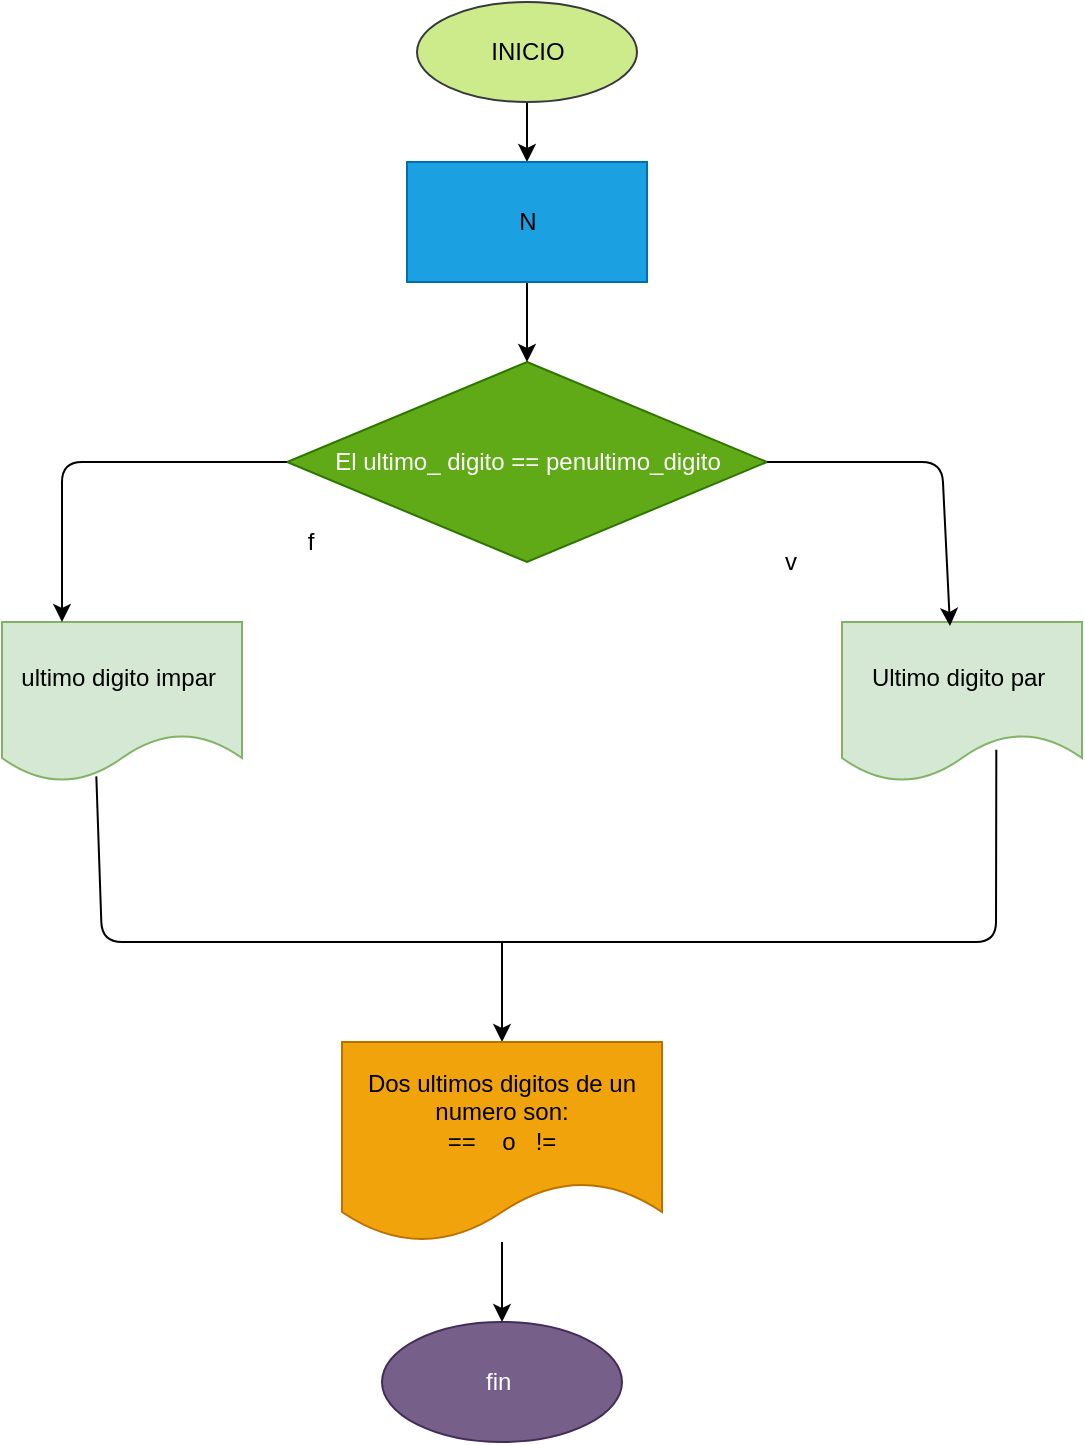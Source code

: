 <mxfile>
    <diagram id="gbdqbv-i51MvhG69f3Gv" name="Página-1">
        <mxGraphModel dx="564" dy="1639" grid="1" gridSize="10" guides="1" tooltips="1" connect="1" arrows="1" fold="1" page="1" pageScale="1" pageWidth="827" pageHeight="1169" math="0" shadow="0">
            <root>
                <mxCell id="0"/>
                <mxCell id="1" parent="0"/>
                <mxCell id="2" value="" style="edgeStyle=none;html=1;" parent="1" source="3" target="15" edge="1">
                    <mxGeometry relative="1" as="geometry"/>
                </mxCell>
                <mxCell id="3" value="&lt;font color=&quot;#000000&quot;&gt;INICIO&lt;/font&gt;" style="ellipse;whiteSpace=wrap;html=1;fillColor=#cdeb8b;strokeColor=#36393d;" parent="1" vertex="1">
                    <mxGeometry x="237.5" y="-140" width="110" height="50" as="geometry"/>
                </mxCell>
                <mxCell id="4" value="&lt;font color=&quot;#000000&quot;&gt;Ultimo digito par&amp;nbsp;&lt;/font&gt;" style="shape=document;whiteSpace=wrap;html=1;boundedLbl=1;fillColor=#d5e8d4;strokeColor=#82b366;" parent="1" vertex="1">
                    <mxGeometry x="450" y="170" width="120" height="80" as="geometry"/>
                </mxCell>
                <mxCell id="5" value="fin&amp;nbsp;" style="ellipse;whiteSpace=wrap;html=1;fillColor=#76608a;strokeColor=#432D57;fontColor=#ffffff;" parent="1" vertex="1">
                    <mxGeometry x="220" y="520" width="120" height="60" as="geometry"/>
                </mxCell>
                <mxCell id="6" value="El ultimo_ digito == penultimo_digito" style="rhombus;whiteSpace=wrap;html=1;fillColor=#60a917;strokeColor=#2D7600;fontColor=#ffffff;" parent="1" vertex="1">
                    <mxGeometry x="172.5" y="40" width="240" height="100" as="geometry"/>
                </mxCell>
                <mxCell id="7" value="" style="endArrow=classic;html=1;exitX=1;exitY=0.5;exitDx=0;exitDy=0;entryX=0.45;entryY=0.025;entryDx=0;entryDy=0;entryPerimeter=0;" parent="1" source="6" target="4" edge="1">
                    <mxGeometry width="50" height="50" relative="1" as="geometry">
                        <mxPoint x="270" y="370" as="sourcePoint"/>
                        <mxPoint x="320" y="320" as="targetPoint"/>
                        <Array as="points">
                            <mxPoint x="460" y="90"/>
                            <mxPoint x="500" y="90"/>
                        </Array>
                    </mxGeometry>
                </mxCell>
                <mxCell id="8" value="&lt;font color=&quot;#000000&quot;&gt;ultimo digito impar&amp;nbsp;&lt;/font&gt;" style="shape=document;whiteSpace=wrap;html=1;boundedLbl=1;fillColor=#d5e8d4;strokeColor=#82b366;" parent="1" vertex="1">
                    <mxGeometry x="30" y="170" width="120" height="80" as="geometry"/>
                </mxCell>
                <mxCell id="10" value="v" style="text;html=1;align=center;verticalAlign=middle;resizable=0;points=[];autosize=1;strokeColor=none;fillColor=none;" parent="1" vertex="1">
                    <mxGeometry x="414" y="130" width="20" height="20" as="geometry"/>
                </mxCell>
                <mxCell id="11" value="" style="endArrow=none;html=1;exitX=0.643;exitY=0.799;exitDx=0;exitDy=0;exitPerimeter=0;entryX=0.393;entryY=0.965;entryDx=0;entryDy=0;entryPerimeter=0;" parent="1" source="4" target="8" edge="1">
                    <mxGeometry width="50" height="50" relative="1" as="geometry">
                        <mxPoint x="230" y="510" as="sourcePoint"/>
                        <mxPoint x="110" y="393" as="targetPoint"/>
                        <Array as="points">
                            <mxPoint x="527" y="330"/>
                            <mxPoint x="280" y="330"/>
                            <mxPoint x="80" y="330"/>
                        </Array>
                    </mxGeometry>
                </mxCell>
                <mxCell id="12" value="" style="endArrow=classic;html=1;entryX=0.5;entryY=0;entryDx=0;entryDy=0;" parent="1" edge="1">
                    <mxGeometry width="50" height="50" relative="1" as="geometry">
                        <mxPoint x="280" y="330" as="sourcePoint"/>
                        <mxPoint x="280" y="380" as="targetPoint"/>
                    </mxGeometry>
                </mxCell>
                <mxCell id="13" value="f" style="text;html=1;align=center;verticalAlign=middle;resizable=0;points=[];autosize=1;strokeColor=none;fillColor=none;" parent="1" vertex="1">
                    <mxGeometry x="174" y="120" width="20" height="20" as="geometry"/>
                </mxCell>
                <mxCell id="18" value="" style="edgeStyle=none;html=1;" parent="1" source="15" target="6" edge="1">
                    <mxGeometry relative="1" as="geometry"/>
                </mxCell>
                <mxCell id="15" value="&lt;font color=&quot;#000000&quot;&gt;N&lt;/font&gt;" style="whiteSpace=wrap;html=1;fillColor=#1ba1e2;strokeColor=#006EAF;fontColor=#ffffff;" parent="1" vertex="1">
                    <mxGeometry x="232.5" y="-60" width="120" height="60" as="geometry"/>
                </mxCell>
                <mxCell id="19" value="" style="endArrow=classic;html=1;entryX=0.25;entryY=0;entryDx=0;entryDy=0;exitX=0;exitY=0.5;exitDx=0;exitDy=0;" parent="1" source="6" target="8" edge="1">
                    <mxGeometry width="50" height="50" relative="1" as="geometry">
                        <mxPoint x="350" y="120" as="sourcePoint"/>
                        <mxPoint x="60" y="160" as="targetPoint"/>
                        <Array as="points">
                            <mxPoint x="60" y="90"/>
                        </Array>
                    </mxGeometry>
                </mxCell>
                <mxCell id="21" value="" style="edgeStyle=none;html=1;" parent="1" source="20" target="5" edge="1">
                    <mxGeometry relative="1" as="geometry"/>
                </mxCell>
                <mxCell id="20" value="Dos ultimos digitos de un numero son:&lt;br&gt;==&amp;nbsp; &amp;nbsp; o&amp;nbsp; &amp;nbsp;!=" style="shape=document;whiteSpace=wrap;html=1;boundedLbl=1;fillColor=#f0a30a;fontColor=#000000;strokeColor=#BD7000;" parent="1" vertex="1">
                    <mxGeometry x="200" y="380" width="160" height="100" as="geometry"/>
                </mxCell>
            </root>
        </mxGraphModel>
    </diagram>
</mxfile>